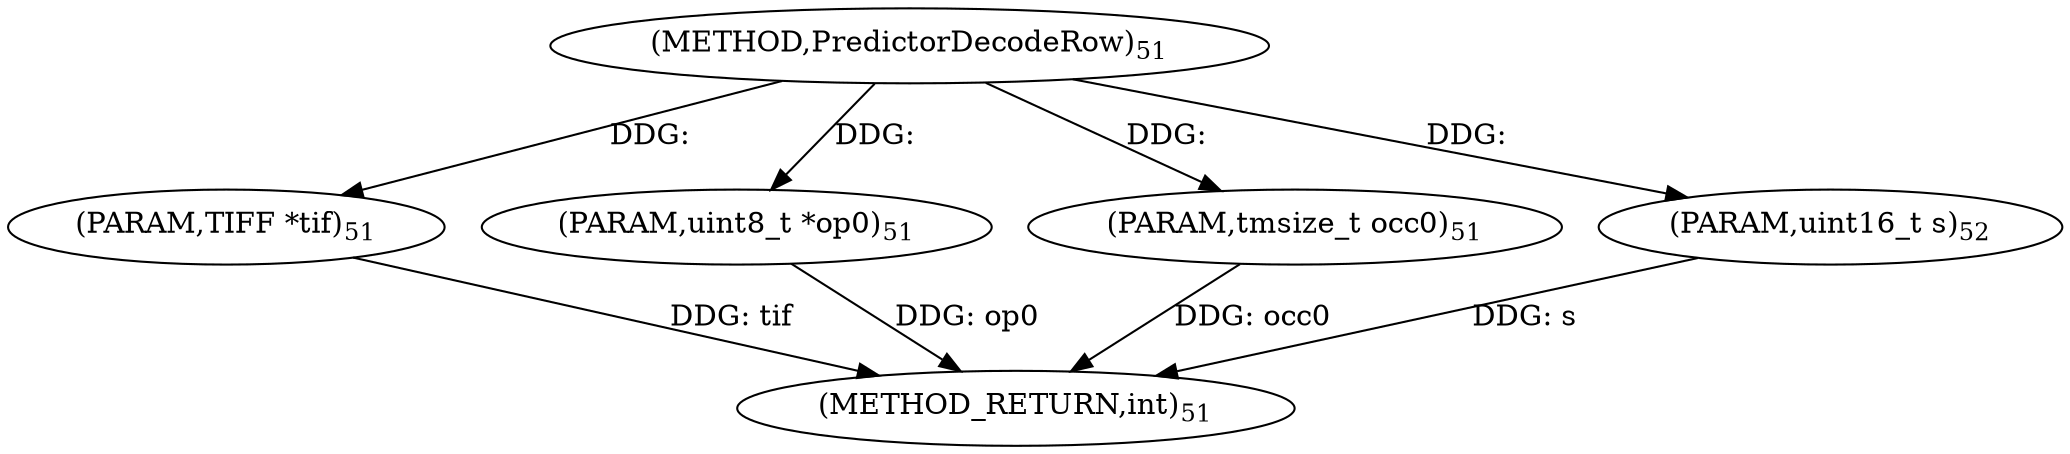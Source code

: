 digraph "PredictorDecodeRow" {  
"35710" [label = <(METHOD,PredictorDecodeRow)<SUB>51</SUB>> ]
"35715" [label = <(METHOD_RETURN,int)<SUB>51</SUB>> ]
"35711" [label = <(PARAM,TIFF *tif)<SUB>51</SUB>> ]
"35712" [label = <(PARAM,uint8_t *op0)<SUB>51</SUB>> ]
"35713" [label = <(PARAM,tmsize_t occ0)<SUB>51</SUB>> ]
"35714" [label = <(PARAM,uint16_t s)<SUB>52</SUB>> ]
  "35711" -> "35715"  [ label = "DDG: tif"] 
  "35712" -> "35715"  [ label = "DDG: op0"] 
  "35713" -> "35715"  [ label = "DDG: occ0"] 
  "35714" -> "35715"  [ label = "DDG: s"] 
  "35710" -> "35711"  [ label = "DDG: "] 
  "35710" -> "35712"  [ label = "DDG: "] 
  "35710" -> "35713"  [ label = "DDG: "] 
  "35710" -> "35714"  [ label = "DDG: "] 
}
